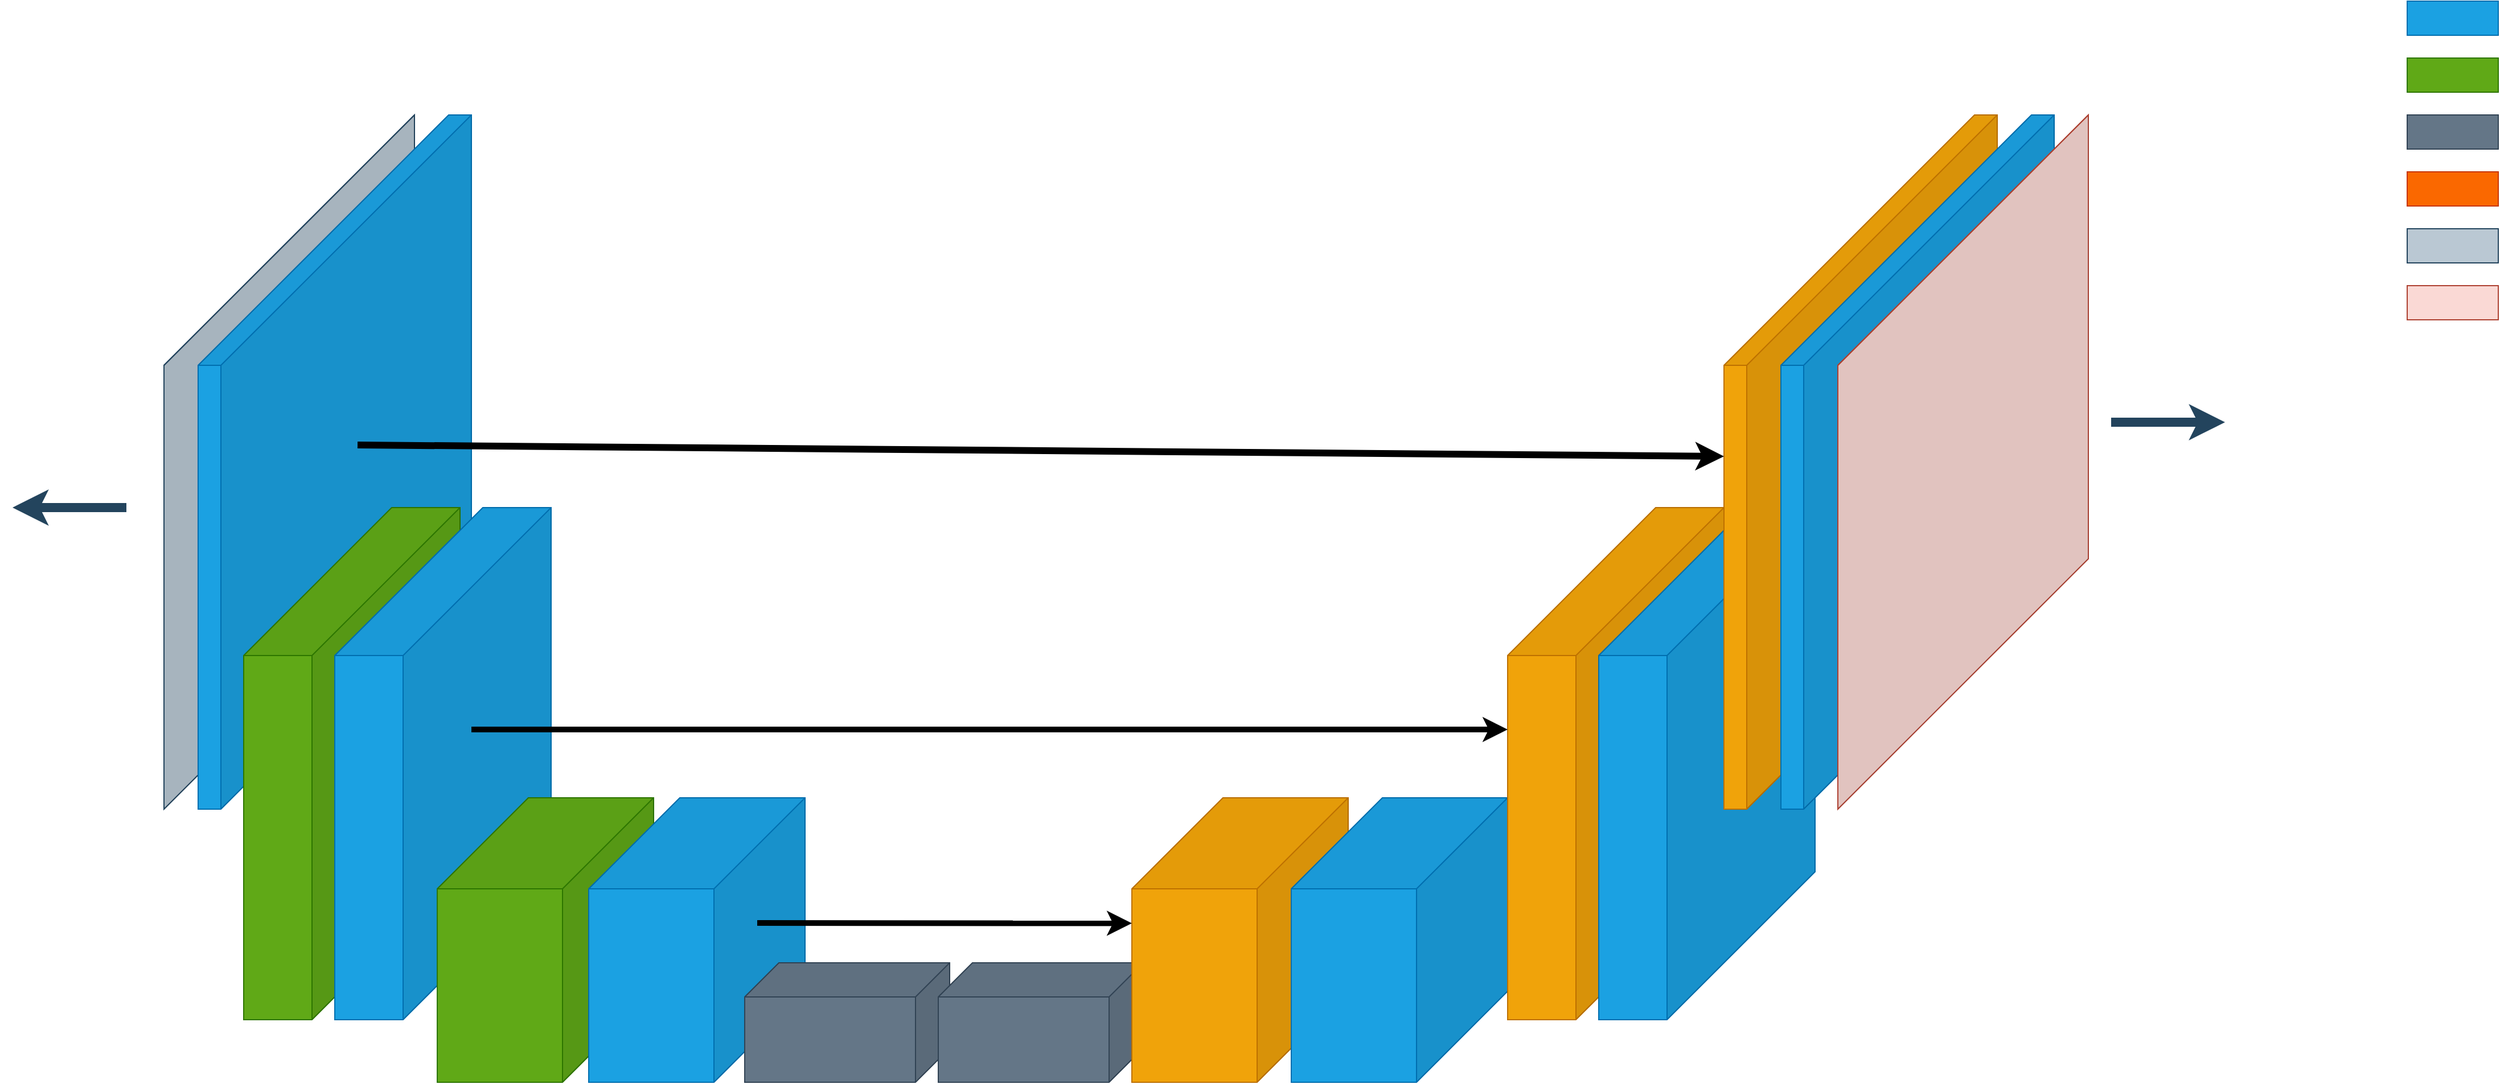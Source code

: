 <mxfile version="22.0.7" type="github">
  <diagram name="Strona-1" id="TaUs909sIrKVQtQASKZH">
    <mxGraphModel dx="2521" dy="1271" grid="1" gridSize="10" guides="1" tooltips="1" connect="1" arrows="1" fold="1" page="1" pageScale="1" pageWidth="827" pageHeight="1169" math="0" shadow="0">
      <root>
        <mxCell id="0" />
        <mxCell id="1" parent="0" />
        <mxCell id="eVUaobwBK6fa_ifXyKKY-1" value="" style="shape=cube;whiteSpace=wrap;html=1;boundedLbl=1;backgroundOutline=1;darkOpacity=0.05;darkOpacity2=0.1;direction=east;flipH=1;size=220;labelBackgroundColor=none;fillColor=#bac8d3;strokeColor=#23445d;" vertex="1" parent="1">
          <mxGeometry x="-330" y="240" width="220" height="610" as="geometry" />
        </mxCell>
        <mxCell id="eVUaobwBK6fa_ifXyKKY-2" value="" style="shape=cube;whiteSpace=wrap;html=1;boundedLbl=1;backgroundOutline=1;darkOpacity=0.05;darkOpacity2=0.1;direction=east;flipH=1;size=220;labelBackgroundColor=none;fillColor=#1ba1e2;strokeColor=#006EAF;fontColor=#ffffff;" vertex="1" parent="1">
          <mxGeometry x="-300" y="240" width="240" height="610" as="geometry" />
        </mxCell>
        <mxCell id="eVUaobwBK6fa_ifXyKKY-3" value="" style="shape=cube;whiteSpace=wrap;html=1;boundedLbl=1;backgroundOutline=1;darkOpacity=0.05;darkOpacity2=0.1;direction=east;flipH=1;size=130;labelBackgroundColor=none;fillColor=#60a917;strokeColor=#2D7600;fontColor=#ffffff;" vertex="1" parent="1">
          <mxGeometry x="-260" y="585" width="190" height="450" as="geometry" />
        </mxCell>
        <mxCell id="eVUaobwBK6fa_ifXyKKY-4" value="" style="shape=cube;whiteSpace=wrap;html=1;boundedLbl=1;backgroundOutline=1;darkOpacity=0.05;darkOpacity2=0.1;direction=east;flipH=1;size=130;labelBackgroundColor=none;fillColor=#1ba1e2;strokeColor=#006EAF;fontColor=#ffffff;" vertex="1" parent="1">
          <mxGeometry x="-180" y="585" width="190" height="450" as="geometry" />
        </mxCell>
        <mxCell id="eVUaobwBK6fa_ifXyKKY-5" value="" style="shape=cube;whiteSpace=wrap;html=1;boundedLbl=1;backgroundOutline=1;darkOpacity=0.05;darkOpacity2=0.1;direction=east;flipH=1;size=80;labelBackgroundColor=none;fillColor=#60a917;strokeColor=#2D7600;fontColor=#ffffff;" vertex="1" parent="1">
          <mxGeometry x="-90" y="840" width="190" height="250" as="geometry" />
        </mxCell>
        <mxCell id="eVUaobwBK6fa_ifXyKKY-6" value="" style="shape=cube;whiteSpace=wrap;html=1;boundedLbl=1;backgroundOutline=1;darkOpacity=0.05;darkOpacity2=0.1;direction=east;flipH=1;size=80;labelBackgroundColor=none;fillColor=#1ba1e2;strokeColor=#006EAF;fontColor=#ffffff;" vertex="1" parent="1">
          <mxGeometry x="43" y="840" width="190" height="250" as="geometry" />
        </mxCell>
        <mxCell id="eVUaobwBK6fa_ifXyKKY-7" value="" style="shape=cube;whiteSpace=wrap;html=1;boundedLbl=1;backgroundOutline=1;darkOpacity=0.05;darkOpacity2=0.1;direction=east;flipH=1;size=30;labelBackgroundColor=none;fillColor=#647687;strokeColor=#314354;fontColor=#ffffff;" vertex="1" parent="1">
          <mxGeometry x="180" y="985" width="180" height="105" as="geometry" />
        </mxCell>
        <mxCell id="eVUaobwBK6fa_ifXyKKY-8" value="" style="shape=cube;whiteSpace=wrap;html=1;boundedLbl=1;backgroundOutline=1;darkOpacity=0.05;darkOpacity2=0.1;direction=east;flipH=1;size=30;labelBackgroundColor=none;fillColor=#647687;strokeColor=#314354;fontColor=#ffffff;" vertex="1" parent="1">
          <mxGeometry x="350" y="985" width="180" height="105" as="geometry" />
        </mxCell>
        <mxCell id="eVUaobwBK6fa_ifXyKKY-9" value="" style="shape=cube;whiteSpace=wrap;html=1;boundedLbl=1;backgroundOutline=1;darkOpacity=0.05;darkOpacity2=0.1;direction=east;flipH=1;size=80;labelBackgroundColor=none;fillColor=#f0a30a;strokeColor=#BD7000;fontColor=#000000;" vertex="1" parent="1">
          <mxGeometry x="520" y="840" width="190" height="250" as="geometry" />
        </mxCell>
        <mxCell id="eVUaobwBK6fa_ifXyKKY-10" value="" style="shape=cube;whiteSpace=wrap;html=1;boundedLbl=1;backgroundOutline=1;darkOpacity=0.05;darkOpacity2=0.1;direction=east;flipH=1;size=80;labelBackgroundColor=none;fillColor=#1ba1e2;strokeColor=#006EAF;fontColor=#ffffff;" vertex="1" parent="1">
          <mxGeometry x="660" y="840" width="190" height="250" as="geometry" />
        </mxCell>
        <mxCell id="eVUaobwBK6fa_ifXyKKY-11" value="" style="shape=cube;whiteSpace=wrap;html=1;boundedLbl=1;backgroundOutline=1;darkOpacity=0.05;darkOpacity2=0.1;direction=east;flipH=1;size=130;labelBackgroundColor=none;fillColor=#f0a30a;strokeColor=#BD7000;fontColor=#000000;" vertex="1" parent="1">
          <mxGeometry x="850" y="585" width="190" height="450" as="geometry" />
        </mxCell>
        <mxCell id="eVUaobwBK6fa_ifXyKKY-12" value="" style="shape=cube;whiteSpace=wrap;html=1;boundedLbl=1;backgroundOutline=1;darkOpacity=0.05;darkOpacity2=0.1;direction=east;flipH=1;size=130;labelBackgroundColor=none;fillColor=#1ba1e2;strokeColor=#006EAF;fontColor=#ffffff;" vertex="1" parent="1">
          <mxGeometry x="930" y="585" width="190" height="450" as="geometry" />
        </mxCell>
        <mxCell id="eVUaobwBK6fa_ifXyKKY-13" value="" style="shape=cube;whiteSpace=wrap;html=1;boundedLbl=1;backgroundOutline=1;darkOpacity=0.05;darkOpacity2=0.1;direction=east;flipH=1;size=220;labelBackgroundColor=none;fillColor=#f0a30a;strokeColor=#BD7000;fontColor=#000000;" vertex="1" parent="1">
          <mxGeometry x="1040" y="240" width="240" height="610" as="geometry" />
        </mxCell>
        <mxCell id="eVUaobwBK6fa_ifXyKKY-14" value="" style="shape=cube;whiteSpace=wrap;html=1;boundedLbl=1;backgroundOutline=1;darkOpacity=0.05;darkOpacity2=0.1;direction=east;flipH=1;size=220;labelBackgroundColor=none;fillColor=#1ba1e2;strokeColor=#006EAF;fontColor=#ffffff;" vertex="1" parent="1">
          <mxGeometry x="1090" y="240" width="240" height="610" as="geometry" />
        </mxCell>
        <mxCell id="eVUaobwBK6fa_ifXyKKY-15" value="Text" style="text;html=1;strokeColor=none;fillColor=none;align=center;verticalAlign=middle;whiteSpace=wrap;rounded=0;fontColor=#FFFFFF;" vertex="1" parent="1">
          <mxGeometry x="-150" y="180" width="60" height="30" as="geometry" />
        </mxCell>
        <mxCell id="eVUaobwBK6fa_ifXyKKY-18" value="Text" style="text;html=1;strokeColor=none;fillColor=none;align=center;verticalAlign=middle;whiteSpace=wrap;rounded=0;fontColor=#FFFFFF;" vertex="1" parent="1">
          <mxGeometry x="480" y="530" width="60" height="30" as="geometry" />
        </mxCell>
        <mxCell id="eVUaobwBK6fa_ifXyKKY-21" value="" style="endArrow=classic;html=1;rounded=0;strokeColor=#23445D;strokeWidth=8;" edge="1" parent="1">
          <mxGeometry width="50" height="50" relative="1" as="geometry">
            <mxPoint x="1380" y="510" as="sourcePoint" />
            <mxPoint x="1480" y="510" as="targetPoint" />
          </mxGeometry>
        </mxCell>
        <mxCell id="eVUaobwBK6fa_ifXyKKY-22" value="" style="rounded=0;whiteSpace=wrap;html=1;strokeColor=#006EAF;fontColor=#ffffff;fillColor=#1ba1e2;" vertex="1" parent="1">
          <mxGeometry x="1640" y="140" width="80" height="30" as="geometry" />
        </mxCell>
        <mxCell id="eVUaobwBK6fa_ifXyKKY-23" value="" style="rounded=0;whiteSpace=wrap;html=1;strokeColor=#2D7600;fontColor=#ffffff;fillColor=#60a917;" vertex="1" parent="1">
          <mxGeometry x="1640" y="190" width="80" height="30" as="geometry" />
        </mxCell>
        <mxCell id="eVUaobwBK6fa_ifXyKKY-24" value="" style="rounded=0;whiteSpace=wrap;html=1;strokeColor=#314354;fontColor=#ffffff;fillColor=#647687;" vertex="1" parent="1">
          <mxGeometry x="1640" y="240" width="80" height="30" as="geometry" />
        </mxCell>
        <mxCell id="eVUaobwBK6fa_ifXyKKY-25" value="" style="rounded=0;whiteSpace=wrap;html=1;strokeColor=#C73500;fontColor=#000000;fillColor=#fa6800;" vertex="1" parent="1">
          <mxGeometry x="1640" y="290" width="80" height="30" as="geometry" />
        </mxCell>
        <mxCell id="eVUaobwBK6fa_ifXyKKY-28" value="" style="rounded=0;whiteSpace=wrap;html=1;strokeColor=#23445d;fillColor=#bac8d3;" vertex="1" parent="1">
          <mxGeometry x="1640" y="340" width="80" height="30" as="geometry" />
        </mxCell>
        <mxCell id="eVUaobwBK6fa_ifXyKKY-29" value="" style="shape=cube;whiteSpace=wrap;html=1;boundedLbl=1;backgroundOutline=1;darkOpacity=0.05;darkOpacity2=0.1;direction=east;flipH=1;size=220;labelBackgroundColor=none;fillColor=#fad9d5;strokeColor=#ae4132;" vertex="1" parent="1">
          <mxGeometry x="1140" y="240" width="220" height="610" as="geometry" />
        </mxCell>
        <mxCell id="eVUaobwBK6fa_ifXyKKY-30" value="" style="rounded=0;whiteSpace=wrap;html=1;strokeColor=#ae4132;fillColor=#fad9d5;" vertex="1" parent="1">
          <mxGeometry x="1640" y="390" width="80" height="30" as="geometry" />
        </mxCell>
        <mxCell id="eVUaobwBK6fa_ifXyKKY-32" value="" style="endArrow=classic;html=1;rounded=0;strokeColor=#23445D;strokeWidth=8;" edge="1" parent="1">
          <mxGeometry width="50" height="50" relative="1" as="geometry">
            <mxPoint x="-363" y="585" as="sourcePoint" />
            <mxPoint x="-463" y="585" as="targetPoint" />
          </mxGeometry>
        </mxCell>
        <mxCell id="eVUaobwBK6fa_ifXyKKY-36" value="" style="endArrow=classic;html=1;rounded=0;fillColor=#000000;strokeWidth=6;" edge="1" parent="1">
          <mxGeometry width="50" height="50" relative="1" as="geometry">
            <mxPoint x="-160" y="530" as="sourcePoint" />
            <mxPoint x="1040" y="540" as="targetPoint" />
          </mxGeometry>
        </mxCell>
        <mxCell id="eVUaobwBK6fa_ifXyKKY-37" value="" style="endArrow=classic;html=1;rounded=0;fillColor=#000000;strokeWidth=5;" edge="1" parent="1">
          <mxGeometry width="50" height="50" relative="1" as="geometry">
            <mxPoint x="-60" y="780" as="sourcePoint" />
            <mxPoint x="850" y="780" as="targetPoint" />
          </mxGeometry>
        </mxCell>
        <mxCell id="eVUaobwBK6fa_ifXyKKY-38" value="" style="endArrow=classic;html=1;rounded=0;fillColor=#000000;strokeWidth=5;" edge="1" parent="1">
          <mxGeometry width="50" height="50" relative="1" as="geometry">
            <mxPoint x="191" y="950" as="sourcePoint" />
            <mxPoint x="520" y="950.29" as="targetPoint" />
          </mxGeometry>
        </mxCell>
      </root>
    </mxGraphModel>
  </diagram>
</mxfile>
